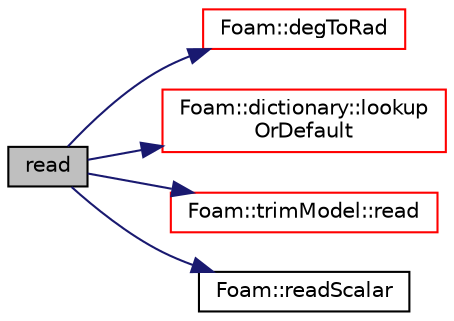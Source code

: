 digraph "read"
{
  bgcolor="transparent";
  edge [fontname="Helvetica",fontsize="10",labelfontname="Helvetica",labelfontsize="10"];
  node [fontname="Helvetica",fontsize="10",shape=record];
  rankdir="LR";
  Node31 [label="read",height=0.2,width=0.4,color="black", fillcolor="grey75", style="filled", fontcolor="black"];
  Node31 -> Node32 [color="midnightblue",fontsize="10",style="solid",fontname="Helvetica"];
  Node32 [label="Foam::degToRad",height=0.2,width=0.4,color="red",URL="$a21851.html#af706f965be4d1457b0f1e7fade1c0118",tooltip="Conversion from degrees to radians. "];
  Node31 -> Node34 [color="midnightblue",fontsize="10",style="solid",fontname="Helvetica"];
  Node34 [label="Foam::dictionary::lookup\lOrDefault",height=0.2,width=0.4,color="red",URL="$a27129.html#a69ee064dcc6d649df523e02e5c242922",tooltip="Find and return a T,. "];
  Node31 -> Node41 [color="midnightblue",fontsize="10",style="solid",fontname="Helvetica"];
  Node41 [label="Foam::trimModel::read",height=0.2,width=0.4,color="red",URL="$a24645.html#a428788b96f9f592ba1fa5b37c25ac749",tooltip="Read. "];
  Node31 -> Node91 [color="midnightblue",fontsize="10",style="solid",fontname="Helvetica"];
  Node91 [label="Foam::readScalar",height=0.2,width=0.4,color="black",URL="$a21851.html#a828d57f6d9b9806c086a3f840a147115",tooltip="Read whole of buf as a scalar. Return true if succesful. "];
}
